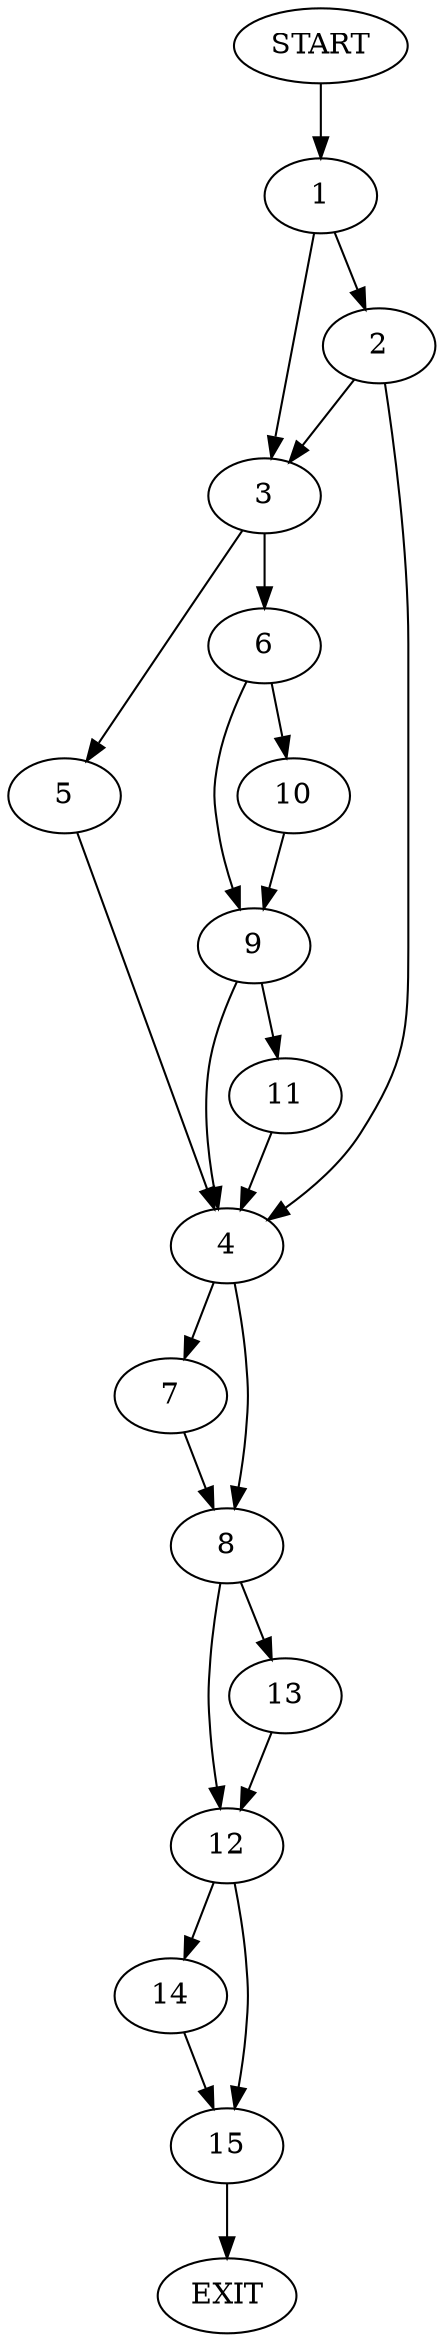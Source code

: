 digraph {
0 [label="START"]
16 [label="EXIT"]
0 -> 1
1 -> 2
1 -> 3
2 -> 4
2 -> 3
3 -> 5
3 -> 6
4 -> 7
4 -> 8
6 -> 9
6 -> 10
5 -> 4
9 -> 4
9 -> 11
10 -> 9
11 -> 4
8 -> 12
8 -> 13
7 -> 8
13 -> 12
12 -> 14
12 -> 15
15 -> 16
14 -> 15
}
